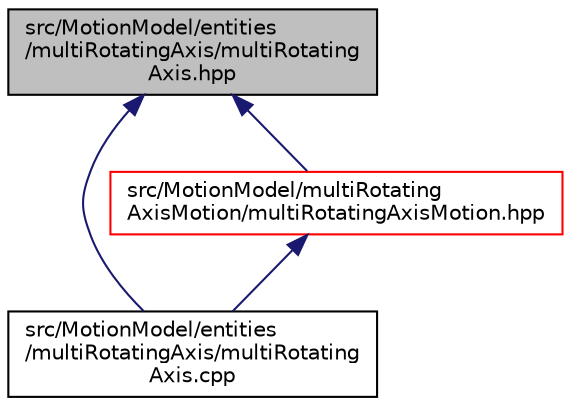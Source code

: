 digraph "src/MotionModel/entities/multiRotatingAxis/multiRotatingAxis.hpp"
{
 // LATEX_PDF_SIZE
  edge [fontname="Helvetica",fontsize="10",labelfontname="Helvetica",labelfontsize="10"];
  node [fontname="Helvetica",fontsize="10",shape=record];
  Node1 [label="src/MotionModel/entities\l/multiRotatingAxis/multiRotating\lAxis.hpp",height=0.2,width=0.4,color="black", fillcolor="grey75", style="filled", fontcolor="black",tooltip=" "];
  Node1 -> Node2 [dir="back",color="midnightblue",fontsize="10",style="solid",fontname="Helvetica"];
  Node2 [label="src/MotionModel/entities\l/multiRotatingAxis/multiRotating\lAxis.cpp",height=0.2,width=0.4,color="black", fillcolor="white", style="filled",URL="$multiRotatingAxis_8cpp.html",tooltip=" "];
  Node1 -> Node3 [dir="back",color="midnightblue",fontsize="10",style="solid",fontname="Helvetica"];
  Node3 [label="src/MotionModel/multiRotating\lAxisMotion/multiRotatingAxisMotion.hpp",height=0.2,width=0.4,color="red", fillcolor="white", style="filled",URL="$multiRotatingAxisMotion_8hpp.html",tooltip=" "];
  Node3 -> Node2 [dir="back",color="midnightblue",fontsize="10",style="solid",fontname="Helvetica"];
}
